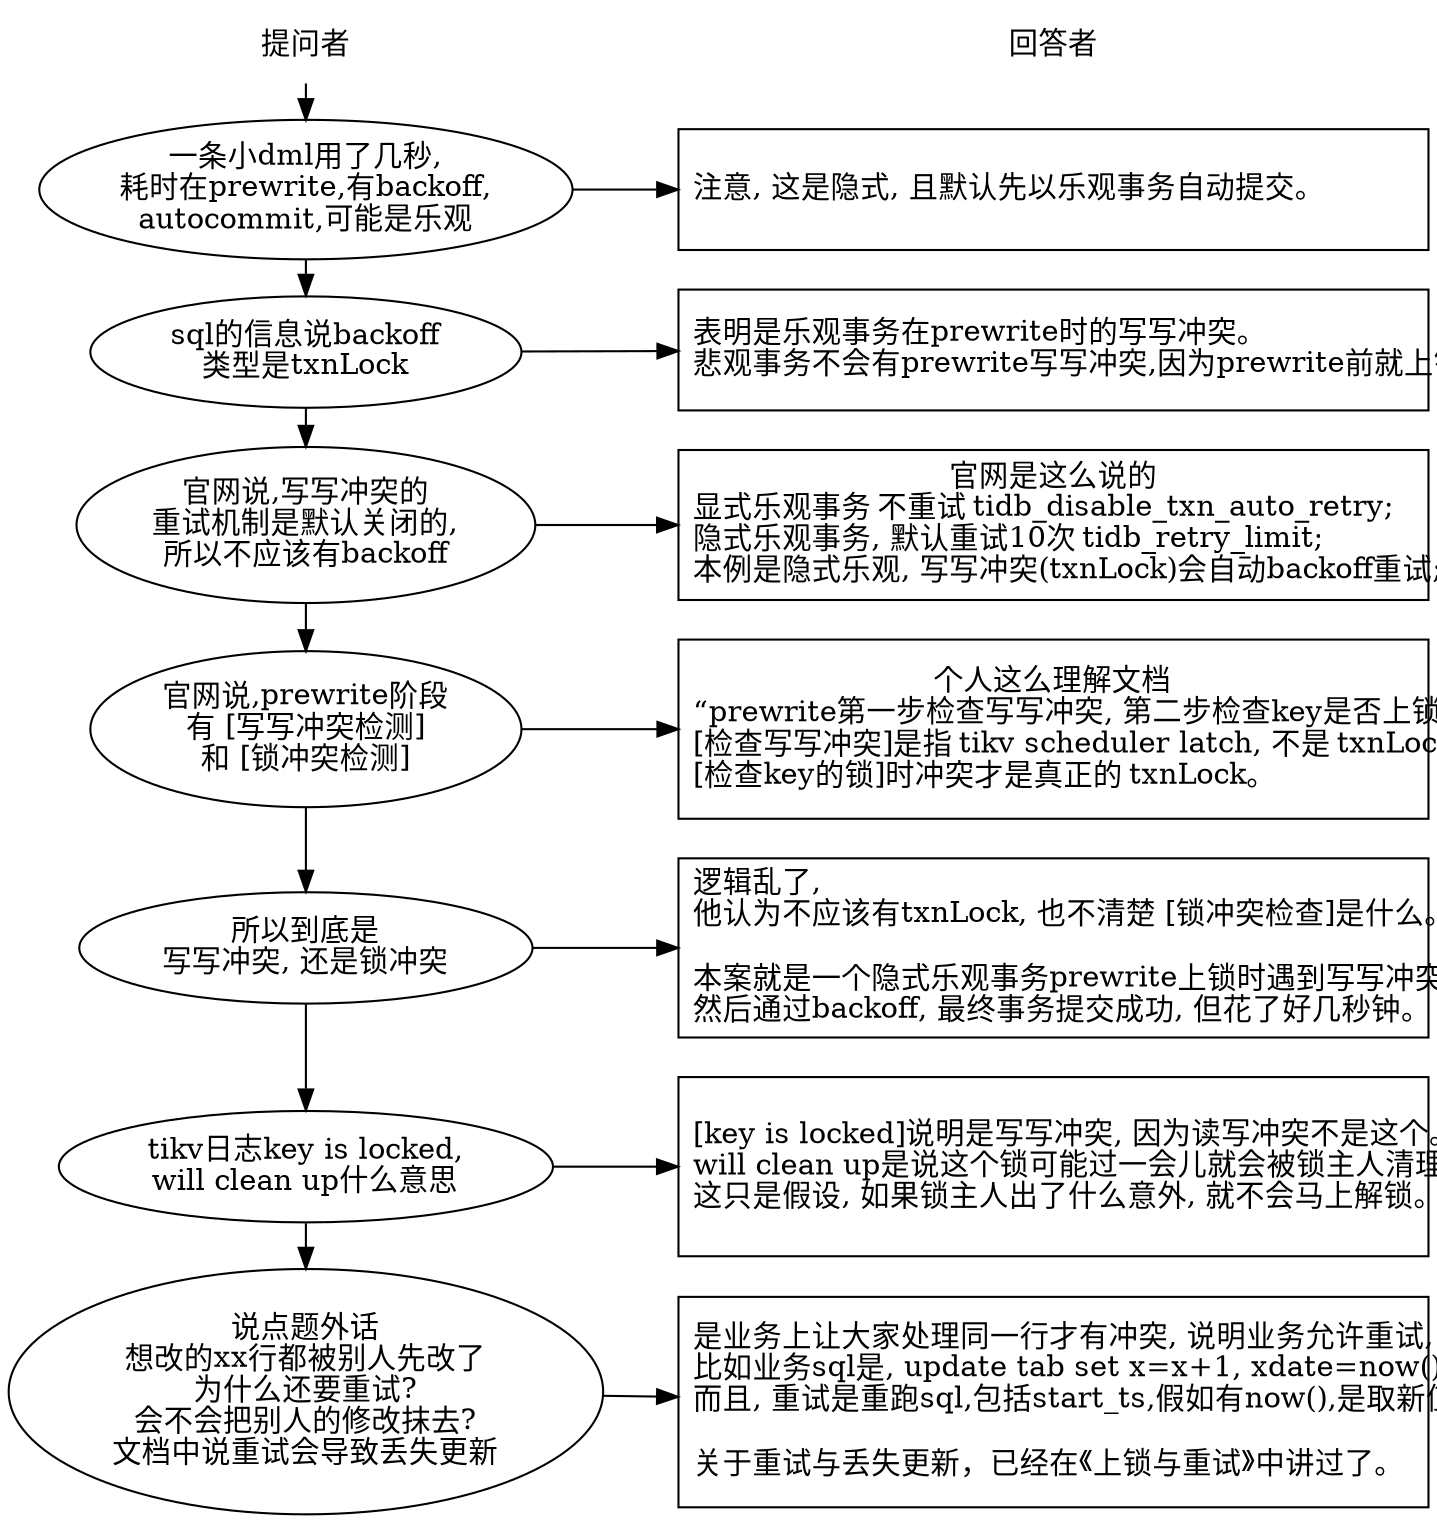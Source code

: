 digraph {
    graph[rankdir = "LR"];

    quest[shape=plaintext, label="提问者"];
    answer[shape=plaintext, label="回答者"];

    desc1[label="一条小dml用了几秒,\n耗时在prewrite,有backoff,\nautocommit,可能是乐观", margin=0.02];
    answ1[shape=record, label="注意, 这是隐式, 且默认先以乐观事务自动提交。\l", margin=0.1, fixedsize=true, width=5, height=0.8];
    desc1 -> answ1;


    desc2[label="sql的信息说backoff\n类型是txnLock"];
    answ2[shape=record, label="表明是乐观事务在prewrite时的写写冲突。\l悲观事务不会有prewrite写写冲突,因为prewrite前就上锁了。\l", margin=0.1, fixedsize=true, width=5, height=0.8];
    desc2 -> answ2;

    desc3[label="官网说,写写冲突的\n重试机制是默认关闭的,\n所以不应该有backoff", margin=0.05];
    answ3[shape=record, label="官网是这么说的\n显式乐观事务 不重试 tidb_disable_txn_auto_retry;\l隐式乐观事务, 默认重试10次 tidb_retry_limit;\l本例是隐式乐观, 写写冲突(txnLock)会自动backoff重试;\l", margin=0.1, fixedsize=true, width=5, height=1];
    desc3 -> answ3;

    desc4[label="官网说,prewrite阶段\n有 [写写冲突检测]\n和 [锁冲突检测]", margin=0.05];
    answ4[shape=record, label="个人这么理解文档\n\“prewrite第一步检查写写冲突, 第二步检查key是否上锁”。\l[检查写写冲突]是指 tikv scheduler latch, 不是 txnLock,\l[检查key的锁]时冲突才是真正的 txnLock。\l", margin=0.1, fixedsize=true, width=5, height=1.2];
    desc4-> answ4;

    desc5[label="所以到底是\n写写冲突, 还是锁冲突"];
    answ5[shape=record, label="逻辑乱了,\l他认为不应该有txnLock, 也不清楚 [锁冲突检查]是什么。\l\l本案就是一个隐式乐观事务prewrite上锁时遇到写写冲突,\l然后通过backoff, 最终事务提交成功, 但花了好几秒钟。\l", margin=0.1, fixedsize=true, width=5, height=1.2];
    desc5 -> answ5;

    desc6[label="tikv日志key is locked,\nwill clean up什么意思"];
    answ6[shape=record, label="[key is locked]说明是写写冲突, 因为读写冲突不是这个。\lwill clean up是说这个锁可能过一会儿就会被锁主人清理,\l这只是假设, 如果锁主人出了什么意外, 就不会马上解锁。\l", margin=0.1, fixedsize=true, width=5, height=1.2];
    desc6 -> answ6;


    desc7[label="说点题外话\n想改的xx行都被别人先改了\n为什么还要重试?\n会不会把别人的修改抹去?\n文档中说重试会导致丢失更新"];
    answ7[shape=record, label="是业务上让大家处理同一行才有冲突, 说明业务允许重试,\l比如业务sql是, update tab set x=x+1, xdate=now() where ...。\l而且, 重试是重跑sql,包括start_ts,假如有now(),是取新值\l\l关于重试与丢失更新，已经在《上锁与重试》中讲过了。\l", margin=0.1, fixedsize=true, width=5, height=1.4];
    desc7 -> answ7;

    {rank=same; quest -> desc1 -> desc2 -> desc3 -> desc4 -> desc5 -> desc6 -> desc7};
    quest -> answer[style=invis];
    // {rank=same; answer -> answ1 }
}

